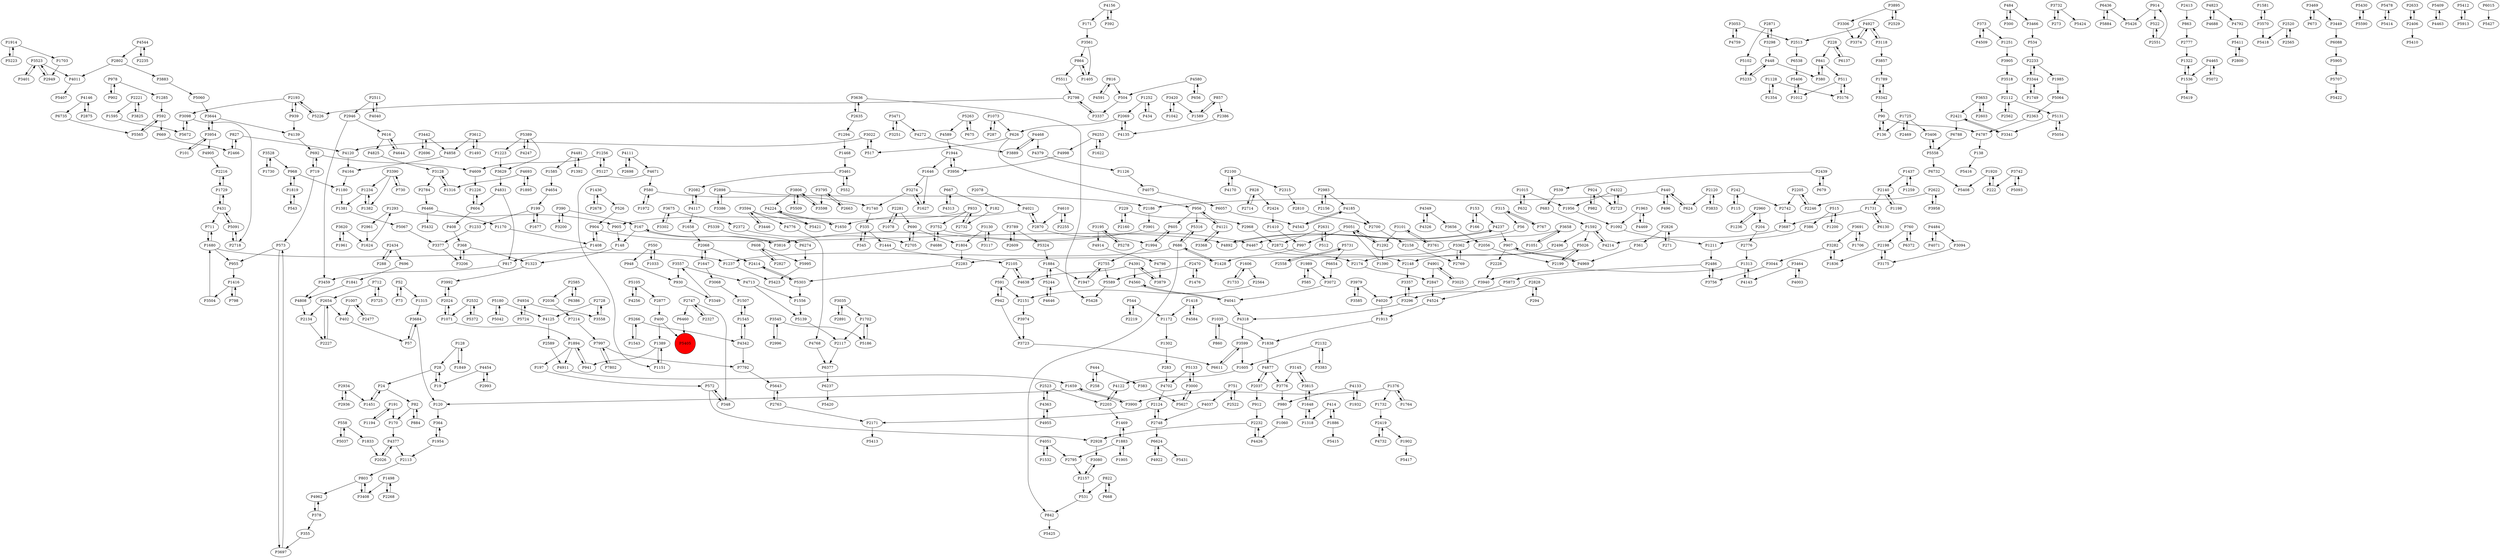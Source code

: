digraph {
	P3523 -> P2949
	P1841 -> P4808
	P5873 -> P4524
	P1211 -> P2486
	P4133 -> P1932
	P1498 -> P3408
	P1126 -> P4075
	P383 -> P5627
	P3053 -> P4759
	P1237 -> P5423
	P2198 -> P3175
	P4877 -> P2037
	P2036 -> P7214
	P3905 -> P3518
	P1315 -> P3684
	P2219 -> P544
	P667 -> P182
	P816 -> P4591
	P760 -> P2198
	P2748 -> P6624
	P5303 -> P1556
	P4962 -> P378
	P2802 -> P3883
	P2696 -> P3442
	P2037 -> P912
	P2171 -> P5413
	P4927 -> P3374
	P1007 -> P2477
	P1592 -> P2496
	P605 -> P1994
	P5133 -> P4702
	P4143 -> P1313
	P4787 -> P138
	P1702 -> P5186
	P355 -> P3697
	P1731 -> P3687
	P3992 -> P2024
	P608 -> P5995
	P2961 -> P1624
	P3130 -> P1804
	P4654 -> P199
	P3282 -> P3044
	P504 -> P3337
	P864 -> P5511
	P1947 -> P2755
	P3195 -> P5278
	P580 -> P1740
	P2327 -> P2747
	P939 -> P2193
	P242 -> P2742
	P907 -> P2228
	P3341 -> P2421
	P1740 -> P335
	P1646 -> P3274
	P3117 -> P3130
	P1007 -> P402
	P167 -> P148
	P604 -> P1226
	P5042 -> P5180
	P4776 -> P4768
	P3691 -> P3282
	P2609 -> P3789
	P1376 -> P1764
	P2523 -> P2203
	P3282 -> P1836
	P828 -> P2424
	P2828 -> P3296
	P2728 -> P3558
	P1252 -> P434
	P6732 -> P5408
	P2603 -> P3653
	P1256 -> P5127
	P515 -> P386
	P1732 -> P2419
	P608 -> P2827
	P2654 -> P2134
	P4020 -> P1913
	P1223 -> P3629
	P3954 -> P101
	P2747 -> P2327
	P4021 -> P1650
	P592 -> P5565
	P3974 -> P3723
	P138 -> P5416
	P1804 -> P2283
	P3732 -> P273
	P2728 -> P4125
	P2631 -> P2872
	P1234 -> P1381
	P2700 -> P2158
	P3895 -> P3306
	P3979 -> P4020
	P4825 -> P3128
	P4391 -> P4638
	P6436 -> P5884
	P3658 -> P3362
	P942 -> P591
	P28 -> P19
	P6274 -> P5995
	P4379 -> P1126
	P2871 -> P3298
	P2134 -> P2227
	P905 -> P148
	P4349 -> P3656
	P1012 -> P5406
	P2522 -> P751
	P2763 -> P5643
	P2477 -> P1007
	P5627 -> P3000
	P3302 -> P3675
	P3362 -> P2769
	P1322 -> P1536
	P4823 -> P4688
	P534 -> P2233
	P3883 -> P5060
	P1894 -> P197
	P4823 -> P4792
	P2056 -> P2199
	P335 -> P1444
	P2232 -> P2928
	P1647 -> P3068
	P3461 -> P552
	P1092 -> P1211
	P841 -> P511
	P2419 -> P1902
	P751 -> P2522
	P558 -> P5037
	P5133 -> P3000
	P3401 -> P3523
	P5558 -> P3406
	P300 -> P484
	P128 -> P28
	P2157 -> P3080
	P4237 -> P4892
	P3761 -> P3101
	P1151 -> P1389
	P228 -> P6137
	P1389 -> P1151
	P2227 -> P2654
	P1819 -> P968
	P2439 -> P539
	P1200 -> P515
	P3815 -> P3145
	P408 -> P368
	P1410 -> P997
	P2934 -> P2936
	P5263 -> P4589
	P3789 -> P2609
	P1819 -> P543
	P1354 -> P1128
	P626 -> P517
	P2705 -> P690
	P4117 -> P1658
	P1251 -> P3905
	P1961 -> P3620
	P2221 -> P1595
	P136 -> P90
	P1581 -> P3570
	P3776 -> P980
	P1914 -> P1703
	P5091 -> P431
	P229 -> P2968
	P827 -> P2466
	P440 -> P496
	P3022 -> P4120
	P719 -> P573
	P4125 -> P2589
	P1963 -> P4469
	P1437 -> P2140
	P3620 -> P1961
	P827 -> P4120
	P696 -> P1841
	P3504 -> P1680
	P3732 -> P5424
	P2949 -> P3523
	P5060 -> P3644
	P414 -> P1318
	P1416 -> P3504
	P1886 -> P414
	P1605 -> P4122
	P5266 -> P1543
	P1994 -> P605
	P1498 -> P2268
	P1493 -> P3612
	P361 -> P4969
	P982 -> P924
	P4117 -> P2082
	P431 -> P1729
	P400 -> P5405
	P3274 -> P1627
	P4349 -> P4326
	P2532 -> P5372
	P2419 -> P4732
	P128 -> P1849
	P686 -> P5316
	P1706 -> P3691
	P4120 -> P4164
	P2120 -> P624
	P3545 -> P2996
	P4256 -> P5105
	P2198 -> P1836
	P1658 -> P2068
	P1606 -> P2564
	P914 -> P522
	P914 -> P5426
	P3691 -> P1706
	P380 -> P841
	P3723 -> P6611
	P912 -> P2232
	P3644 -> P3954
	P3598 -> P3806
	P5589 -> P5428
	P1956 -> P1092
	P3958 -> P2622
	P4237 -> P907
	P378 -> P4962
	P2511 -> P4040
	P4214 -> P1592
	P5037 -> P558
	P863 -> P2777
	P955 -> P1416
	P4610 -> P2255
	P2496 -> P2148
	P1256 -> P4609
	P2827 -> P608
	P6624 -> P4922
	P2026 -> P4377
	P4798 -> P3879
	P2968 -> P2872
	P6088 -> P5905
	P3094 -> P3175
	P1883 -> P1469
	P390 -> P167
	P3130 -> P3117
	P1729 -> P431
	P3557 -> P930
	P1789 -> P3342
	P4465 -> P1536
	P592 -> P669
	P4040 -> P2511
	P315 -> P767
	P3342 -> P1789
	P6253 -> P1622
	P4509 -> P373
	P860 -> P1035
	P5430 -> P5590
	P626 -> P956
	P2565 -> P2520
	P2132 -> P1605
	P2105 -> P4638
	P4481 -> P1585
	P5226 -> P2193
	P496 -> P440
	P2268 -> P1498
	P968 -> P1180
	P2124 -> P2748
	P4484 -> P4071
	P2826 -> P271
	P3337 -> P2798
	P6377 -> P6237
	P2960 -> P1236
	P1259 -> P1437
	P816 -> P504
	P4693 -> P1316
	P5131 -> P5054
	P294 -> P2828
	P1725 -> P136
	P4644 -> P616
	P4524 -> P1913
	P101 -> P3954
	P5278 -> P3195
	P4544 -> P2235
	P1033 -> P550
	P1128 -> P3176
	P6624 -> P5431
	P5266 -> P4342
	P5051 -> P997
	P3000 -> P5133
	P2631 -> P512
	P52 -> P73
	P857 -> P1589
	P1316 -> P3128
	P5186 -> P1702
	P3684 -> P120
	P2798 -> P3337
	P3889 -> P4468
	P5478 -> P5414
	P2769 -> P3362
	P1905 -> P1883
	P1963 -> P1092
	P4363 -> P2523
	P4139 -> P692
	P3442 -> P2696
	P5072 -> P4465
	P1468 -> P3461
	P2714 -> P828
	P3636 -> P5428
	P3599 -> P6611
	P767 -> P315
	P5995 -> P5423
	P5509 -> P3806
	P1051 -> P3658
	P1944 -> P1646
	P3101 -> P3761
	P884 -> P82
	P902 -> P978
	P1659 -> P3900
	P5511 -> P2798
	P1381 -> P5067
	P4638 -> P2105
	P82 -> P884
	P3464 -> P4143
	P4342 -> P7792
	P573 -> P3697
	P3449 -> P6088
	P5558 -> P6732
	P1606 -> P1733
	P2486 -> P3756
	P3979 -> P3585
	P1994 -> P2755
	P5372 -> P2532
	P444 -> P258
	P4051 -> P2795
	P2205 -> P2246
	P2551 -> P522
	P1849 -> P128
	P2486 -> P5873
	P5067 -> P3377
	P4170 -> P2100
	P484 -> P3466
	P3420 -> P1042
	P4454 -> P2993
	P4831 -> P604
	P1234 -> P1382
	P3879 -> P4391
	P3528 -> P1730
	P4713 -> P1556
	P4426 -> P2232
	P3594 -> P3446
	P930 -> P3349
	P1418 -> P4584
	P3697 -> P573
	P2763 -> P2171
	P4831 -> P817
	P5316 -> P686
	P1920 -> P5408
	P3118 -> P4927
	P4693 -> P1895
	P345 -> P335
	P3558 -> P2728
	P2069 -> P626
	P2157 -> P531
	P3296 -> P3357
	P4934 -> P3558
	P1507 -> P1545
	P2946 -> P616
	P2776 -> P1313
	P4037 -> P2748
	P6611 -> P3599
	P4377 -> P2026
	P1382 -> P1234
	P1680 -> P955
	P2156 -> P2983
	P1060 -> P4426
	P1932 -> P4133
	P667 -> P4313
	P4584 -> P1418
	P924 -> P982
	P2622 -> P2246
	P798 -> P1416
	P1627 -> P3274
	P484 -> P300
	P3585 -> P3979
	P6735 -> P5565
	P1476 -> P2470
	P2898 -> P2186
	P1405 -> P864
	P669 -> P2466
	P1292 -> P1390
	P4732 -> P2419
	P580 -> P1972
	P841 -> P380
	P271 -> P2826
	P2424 -> P1410
	P5091 -> P2718
	P1914 -> P5223
	P1436 -> P2678
	P288 -> P2434
	P90 -> P4787
	P4313 -> P667
	P904 -> P4892
	P3857 -> P1789
	P242 -> P115
	P1428 -> P686
	P2898 -> P3386
	P7214 -> P7997
	P2633 -> P2406
	P2622 -> P3958
	P4591 -> P816
	P3466 -> P534
	P668 -> P822
	P2747 -> P6460
	P5409 -> P4463
	P1622 -> P6253
	P2810 -> P2700
	P2800 -> P5411
	P1733 -> P1606
	P6788 -> P5558
	P2469 -> P1725
	P1071 -> P1894
	P1536 -> P5419
	P1659 -> P120
	P1944 -> P3956
	P2871 -> P5102
	P6386 -> P2585
	P229 -> P2160
	P440 -> P624
	P4792 -> P5411
	P2203 -> P1469
	P1293 -> P2961
	P2113 -> P803
	P1390 -> P5051
	P2936 -> P2934
	P4391 -> P4560
	P5105 -> P2877
	P171 -> P3561
	P730 -> P3390
	P4759 -> P3053
	P4858 -> P4164
	P3053 -> P2513
	P3658 -> P1051
	P5105 -> P4256
	P1285 -> P592
	P3612 -> P1493
	P57 -> P3684
	P5180 -> P5042
	P692 -> P4609
	P5389 -> P1223
	P1589 -> P857
	P3599 -> P1605
	P4185 -> P2700
	P3612 -> P4858
	P956 -> P5316
	P515 -> P1200
	P1833 -> P2026
	P3523 -> P4011
	P2748 -> P2124
	P4342 -> P1545
	P4318 -> P3599
	P2246 -> P2205
	P550 -> P948
	P4135 -> P2069
	P2747 -> P348
	P1725 -> P3406
	P4609 -> P1226
	P3684 -> P57
	P907 -> P4969
	P2105 -> P591
	P2120 -> P3833
	P2875 -> P4146
	P2635 -> P1294
	P1920 -> P222
	P2589 -> P4911
	P5064 -> P2363
	P153 -> P166
	P390 -> P3200
	P980 -> P1060
	P348 -> P572
	P2826 -> P361
	P3386 -> P2898
	P2520 -> P5418
	P1985 -> P5064
	P1895 -> P4693
	P4224 -> P1650
	P2532 -> P1071
	P552 -> P3461
	P2585 -> P6386
	P512 -> P2631
	P3816 -> P167
	P6372 -> P760
	P1236 -> P2960
	P2654 -> P2227
	P997 -> P1428
	P2470 -> P5589
	P3080 -> P2157
	P3035 -> P2891
	P939 -> P4139
	P2283 -> P5303
	P448 -> P380
	P572 -> P348
	P550 -> P1033
	P3954 -> P3644
	P1954 -> P2113
	P3594 -> P5421
	P2513 -> P6538
	P2434 -> P288
	P4955 -> P4363
	P673 -> P3469
	P4892 -> P4237
	P448 -> P5233
	P335 -> P345
	P7997 -> P7792
	P5233 -> P448
	P4272 -> P3889
	P4702 -> P2124
	P1677 -> P199
	P3833 -> P2120
	P5223 -> P1914
	P4543 -> P4185
	P4133 -> P980
	P4164 -> P1180
	P4011 -> P5407
	P5412 -> P5913
	P3752 -> P4686
	P1437 -> P1259
	P4686 -> P3752
	P3594 -> P4776
	P760 -> P6372
	P368 -> P3206
	P3098 -> P2718
	P3408 -> P803
	P3471 -> P4272
	P4688 -> P4823
	P3390 -> P730
	P616 -> P4825
	P543 -> P1819
	P3274 -> P1740
	P6654 -> P3072
	P2828 -> P294
	P5411 -> P2800
	P3298 -> P2871
	P5731 -> P2558
	P2100 -> P4170
	P4934 -> P5724
	P2663 -> P3795
	P2934 -> P1451
	P5905 -> P5707
	P3523 -> P3401
	P3561 -> P864
	P857 -> P2386
	P1194 -> P191
	P5339 -> P6274
	P2755 -> P5589
	P1180 -> P1381
	P273 -> P3732
	P4185 -> P4543
	P287 -> P1073
	P2511 -> P2946
	P1729 -> P2216
	P2466 -> P827
	P632 -> P1015
	P2421 -> P3341
	P616 -> P4644
	P3940 -> P4020
	P2199 -> P5026
	P4454 -> P19
	P3469 -> P673
	P3825 -> P2221
	P400 -> P1389
	P1294 -> P1468
	P3176 -> P511
	P5724 -> P4934
	P2216 -> P1729
	P197 -> P572
	P1838 -> P4877
	P386 -> P1211
	P573 -> P955
	P5707 -> P5422
	P3545 -> P5186
	P6436 -> P5426
	P2281 -> P1078
	P2434 -> P696
	P3815 -> P1648
	P1647 -> P2068
	P414 -> P1886
	P1292 -> P5051
	P2983 -> P4185
	P4041 -> P4318
	P1015 -> P1956
	P4146 -> P2875
	P2386 -> P4135
	P7997 -> P7802
	P1469 -> P1883
	P2470 -> P1476
	P444 -> P383
	P1703 -> P2949
	P822 -> P531
	P2421 -> P6788
	P1556 -> P5139
	P1252 -> P2069
	P5127 -> P1256
	P2551 -> P914
	P817 -> P3459
	P3687 -> P4214
	P3653 -> P2603
	P864 -> P1405
	P28 -> P24
	P3035 -> P1702
	P5913 -> P5412
	P3795 -> P2663
	P2372 -> P2705
	P1989 -> P3072
	P2203 -> P4122
	P4391 -> P3879
	P3022 -> P517
	P2523 -> P4363
	P5026 -> P2199
	P531 -> P842
	P191 -> P170
	P3298 -> P448
	P4247 -> P5389
	P4377 -> P2113
	P2148 -> P3357
	P3406 -> P5558
	P2870 -> P1994
	P2406 -> P2633
	P2439 -> P679
	P1170 -> P1408
	P933 -> P2732
	P2024 -> P3992
	P6253 -> P4998
	P2718 -> P5091
	P690 -> P1804
	P2255 -> P4610
	P2996 -> P3545
	P1764 -> P1376
	P3195 -> P4914
	P4998 -> P3956
	P4071 -> P4484
	P5131 -> P3341
	P4646 -> P5244
	P2124 -> P2171
	P2193 -> P939
	P822 -> P668
	P4877 -> P3776
	P3725 -> P712
	P1543 -> P5266
	P1595 -> P5672
	P1648 -> P1318
	P3128 -> P1316
	P2193 -> P3098
	P522 -> P2551
	P1451 -> P24
	P6466 -> P5432
	P373 -> P1251
	P3752 -> P4467
	P6466 -> P1170
	P3557 -> P4713
	P3101 -> P1292
	P2413 -> P863
	P3570 -> P1581
	P402 -> P57
	P4468 -> P4379
	P3420 -> P1589
	P315 -> P56
	P2742 -> P3687
	P4589 -> P1944
	P1545 -> P4342
	P4111 -> P2698
	P1883 -> P2795
	P2186 -> P3901
	P3954 -> P4905
	P1226 -> P604
	P2777 -> P1322
	P2562 -> P2112
	P4484 -> P3094
	P3442 -> P4858
	P683 -> P1592
	P1408 -> P904
	P3044 -> P3756
	P3528 -> P968
	P5026 -> P2283
	P1416 -> P798
	P3789 -> P5324
	P434 -> P1252
	P1313 -> P4143
	P3000 -> P5627
	P199 -> P1233
	P3342 -> P90
	P1293 -> P905
	P1883 -> P1905
	P1884 -> P1947
	P4927 -> P2513
	P1198 -> P2140
	P4021 -> P2870
	P2698 -> P4111
	P4580 -> P504
	P526 -> P904
	P2151 -> P3974
	P3806 -> P4224
	P1536 -> P1322
	P153 -> P4237
	P924 -> P2723
	P2798 -> P5226
	P5303 -> P2414
	P978 -> P902
	P1408 -> P817
	P511 -> P3176
	P3145 -> P3815
	P4768 -> P6377
	P3362 -> P2174
	P2755 -> P1947
	P4156 -> P392
	P5139 -> P2117
	P978 -> P1285
	P2205 -> P2742
	P3675 -> P3302
	P2635 -> P3636
	P1884 -> P5244
	P4610 -> P2870
	P2158 -> P2769
	P2221 -> P3825
	P2160 -> P229
	P751 -> P4037
	P4326 -> P4349
	P1749 -> P3344
	P3459 -> P4808
	P2228 -> P3940
	P3956 -> P1944
	P3471 -> P3251
	P4905 -> P2216
	P3025 -> P4901
	P2174 -> P2847
	P2082 -> P4117
	P1902 -> P5417
	P2117 -> P6377
	P1886 -> P5415
	P5051 -> P1292
	P4465 -> P5072
	P1436 -> P526
	P4322 -> P2723
	P2877 -> P400
	P692 -> P719
	P656 -> P4580
	P544 -> P2219
	P3742 -> P222
	P148 -> P1323
	P686 -> P1428
	P1073 -> P287
	P1624 -> P1293
	P948 -> P930
	P591 -> P942
	P4224 -> P5421
	P1646 -> P1627
	P1592 -> P4214
	P3200 -> P390
	P167 -> P3816
	P1313 -> P3940
	P2132 -> P3383
	P942 -> P3723
	P6015 -> P5427
	P3561 -> P1405
	P191 -> P1194
	P1650 -> P4224
	P3072 -> P4041
	P2847 -> P4524
	P4322 -> P1956
	P368 -> P1323
	P3756 -> P2486
	P2983 -> P2156
	P2024 -> P1071
	P5565 -> P592
	P5102 -> P5233
	P19 -> P28
	P4911 -> P1659
	P2140 -> P1198
	P3570 -> P5418
	P1015 -> P632
	P3636 -> P2635
	P2068 -> P2414
	P3795 -> P3598
	P204 -> P2776
	P2529 -> P3895
	P2363 -> P4787
	P4468 -> P3889
	P3518 -> P2112
	P5414 -> P5478
	P2078 -> P4021
	P1585 -> P4654
	P170 -> P4377
	P3901 -> P3816
	P3644 -> P4139
	P7802 -> P7997
	P4808 -> P2134
	P1545 -> P1507
	P5884 -> P6436
	P228 -> P841
	P5389 -> P4247
	P3675 -> P2372
	P2100 -> P2315
	P1376 -> P1732
	P2232 -> P4426
	P24 -> P1451
	P431 -> P711
	P690 -> P2705
	P1233 -> P3377
	P2723 -> P4322
	P675 -> P5263
	P5389 -> P3629
	P5093 -> P3742
	P1680 -> P1237
	P3349 -> P3557
	P539 -> P683
	P2414 -> P5303
	P4463 -> P5409
	P3464 -> P4003
	P1592 -> P5026
	P712 -> P3725
	P1323 -> P3992
	P5180 -> P4125
	P1172 -> P1302
	P2993 -> P4454
	P3068 -> P1507
	P3368 -> P4121
	P4927 -> P3118
	P6130 -> P1731
	P1648 -> P3815
	P258 -> P444
	P5263 -> P675
	P2112 -> P2562
	P1392 -> P4481
	P2732 -> P933
	P3620 -> P1624
	P2678 -> P1436
	P2928 -> P3080
	P511 -> P1012
	P3461 -> P2082
	P3374 -> P4927
	P1730 -> P3528
	P4121 -> P3368
	P4121 -> P956
	P199 -> P1677
	P3900 -> P1659
	P4560 -> P4041
	P3206 -> P368
	P4481 -> P1392
	P392 -> P4156
	P5590 -> P5430
	P624 -> P440
	P52 -> P1315
	P1836 -> P3282
	P73 -> P52
	P1071 -> P2024
	P2564 -> P2151
	P2193 -> P5226
	P2784 -> P6466
	P686 -> P1237
	P3128 -> P2784
	P5324 -> P1884
	P6460 -> P5405
	P6237 -> P5420
	P4671 -> P580
	P3344 -> P2233
	P2068 -> P1647
	P803 -> P3408
	P3629 -> P4831
	P4041 -> P4560
	P5731 -> P6654
	P1302 -> P283
	P968 -> P1819
	P1725 -> P2469
	P3895 -> P2529
	P4122 -> P2203
	P7792 -> P5643
	P222 -> P1920
	P3296 -> P4318
	P4901 -> P2847
	P120 -> P364
	P4922 -> P6624
	P3653 -> P2421
	P3145 -> P3776
	P2233 -> P3344
	P3469 -> P3449
	P364 -> P1954
	P803 -> P4962
	P2802 -> P4011
	P1954 -> P364
	P4111 -> P4671
	P166 -> P153
	P933 -> P905
	P1128 -> P1354
	P2112 -> P5131
	P3377 -> P3206
	P686 -> P842
	P2037 -> P4877
	P378 -> P355
	P90 -> P136
	P2960 -> P204
	P182 -> P2732
	P3383 -> P2132
	P3390 -> P1234
	P1731 -> P6130
	P3446 -> P3594
	P1702 -> P2117
	P3357 -> P3296
	P1035 -> P1838
	P558 -> P1833
	P4363 -> P4955
	P4901 -> P3025
	P24 -> P82
	P956 -> P605
	P719 -> P692
	P5643 -> P2763
	P1894 -> P941
	P1418 -> P1172
	P4003 -> P3464
	P4051 -> P1532
	P2520 -> P2565
	P115 -> P242
	P842 -> P5425
	P3344 -> P1749
	P3742 -> P5093
	P2233 -> P1985
	P2654 -> P402
	P2946 -> P3459
	P828 -> P2714
	P56 -> P4467
	P2235 -> P4544
	P2870 -> P4021
	P4713 -> P5139
	P6137 -> P228
	P3806 -> P5509
	P5244 -> P1884
	P3098 -> P5672
	P591 -> P2151
	P431 -> P5091
	P4075 -> P6057
	P3175 -> P2198
	P517 -> P3022
	P4156 -> P171
	P2140 -> P1731
	P679 -> P2439
	P572 -> P2928
	P3390 -> P1382
	P1389 -> P941
	P2585 -> P2036
	P2795 -> P2157
	P933 -> P3752
	P2406 -> P5410
	P1894 -> P4911
	P5244 -> P4646
	P5054 -> P5131
	P1318 -> P1648
	P440 -> P2186
	P956 -> P4121
	P1042 -> P3420
	P3656 -> P2056
	P1035 -> P860
	P711 -> P1680
	P604 -> P408
	P2891 -> P3035
	P2558 -> P5731
	P1444 -> P2105
	P3251 -> P3471
	P1078 -> P2281
	P4580 -> P656
	P2069 -> P4135
	P3306 -> P3374
	P1972 -> P580
	P2315 -> P2810
	P3806 -> P3598
	P1680 -> P711
	P585 -> P1989
	P1376 -> P3900
	P4469 -> P1963
	P82 -> P170
	P1532 -> P4051
	P4671 -> P1151
	P4544 -> P2802
	P4146 -> P6735
	P5406 -> P1012
	P2872 -> P2148
	P283 -> P4702
	P2281 -> P690
	P544 -> P1172
	P373 -> P4509
	P941 -> P1894
	P1073 -> P626
	P6057 -> P4543
	P1989 -> P585
	P5672 -> P3098
	P4969 -> P907
	P712 -> P2654
	P1913 -> P1838
	P4467 -> P2174
	P4914 -> P4798
	P904 -> P1408
	P6538 -> P5406
	P3118 -> P3857
	P5405 [shape=circle]
	P5405 [style=filled]
	P5405 [fillcolor=red]
}